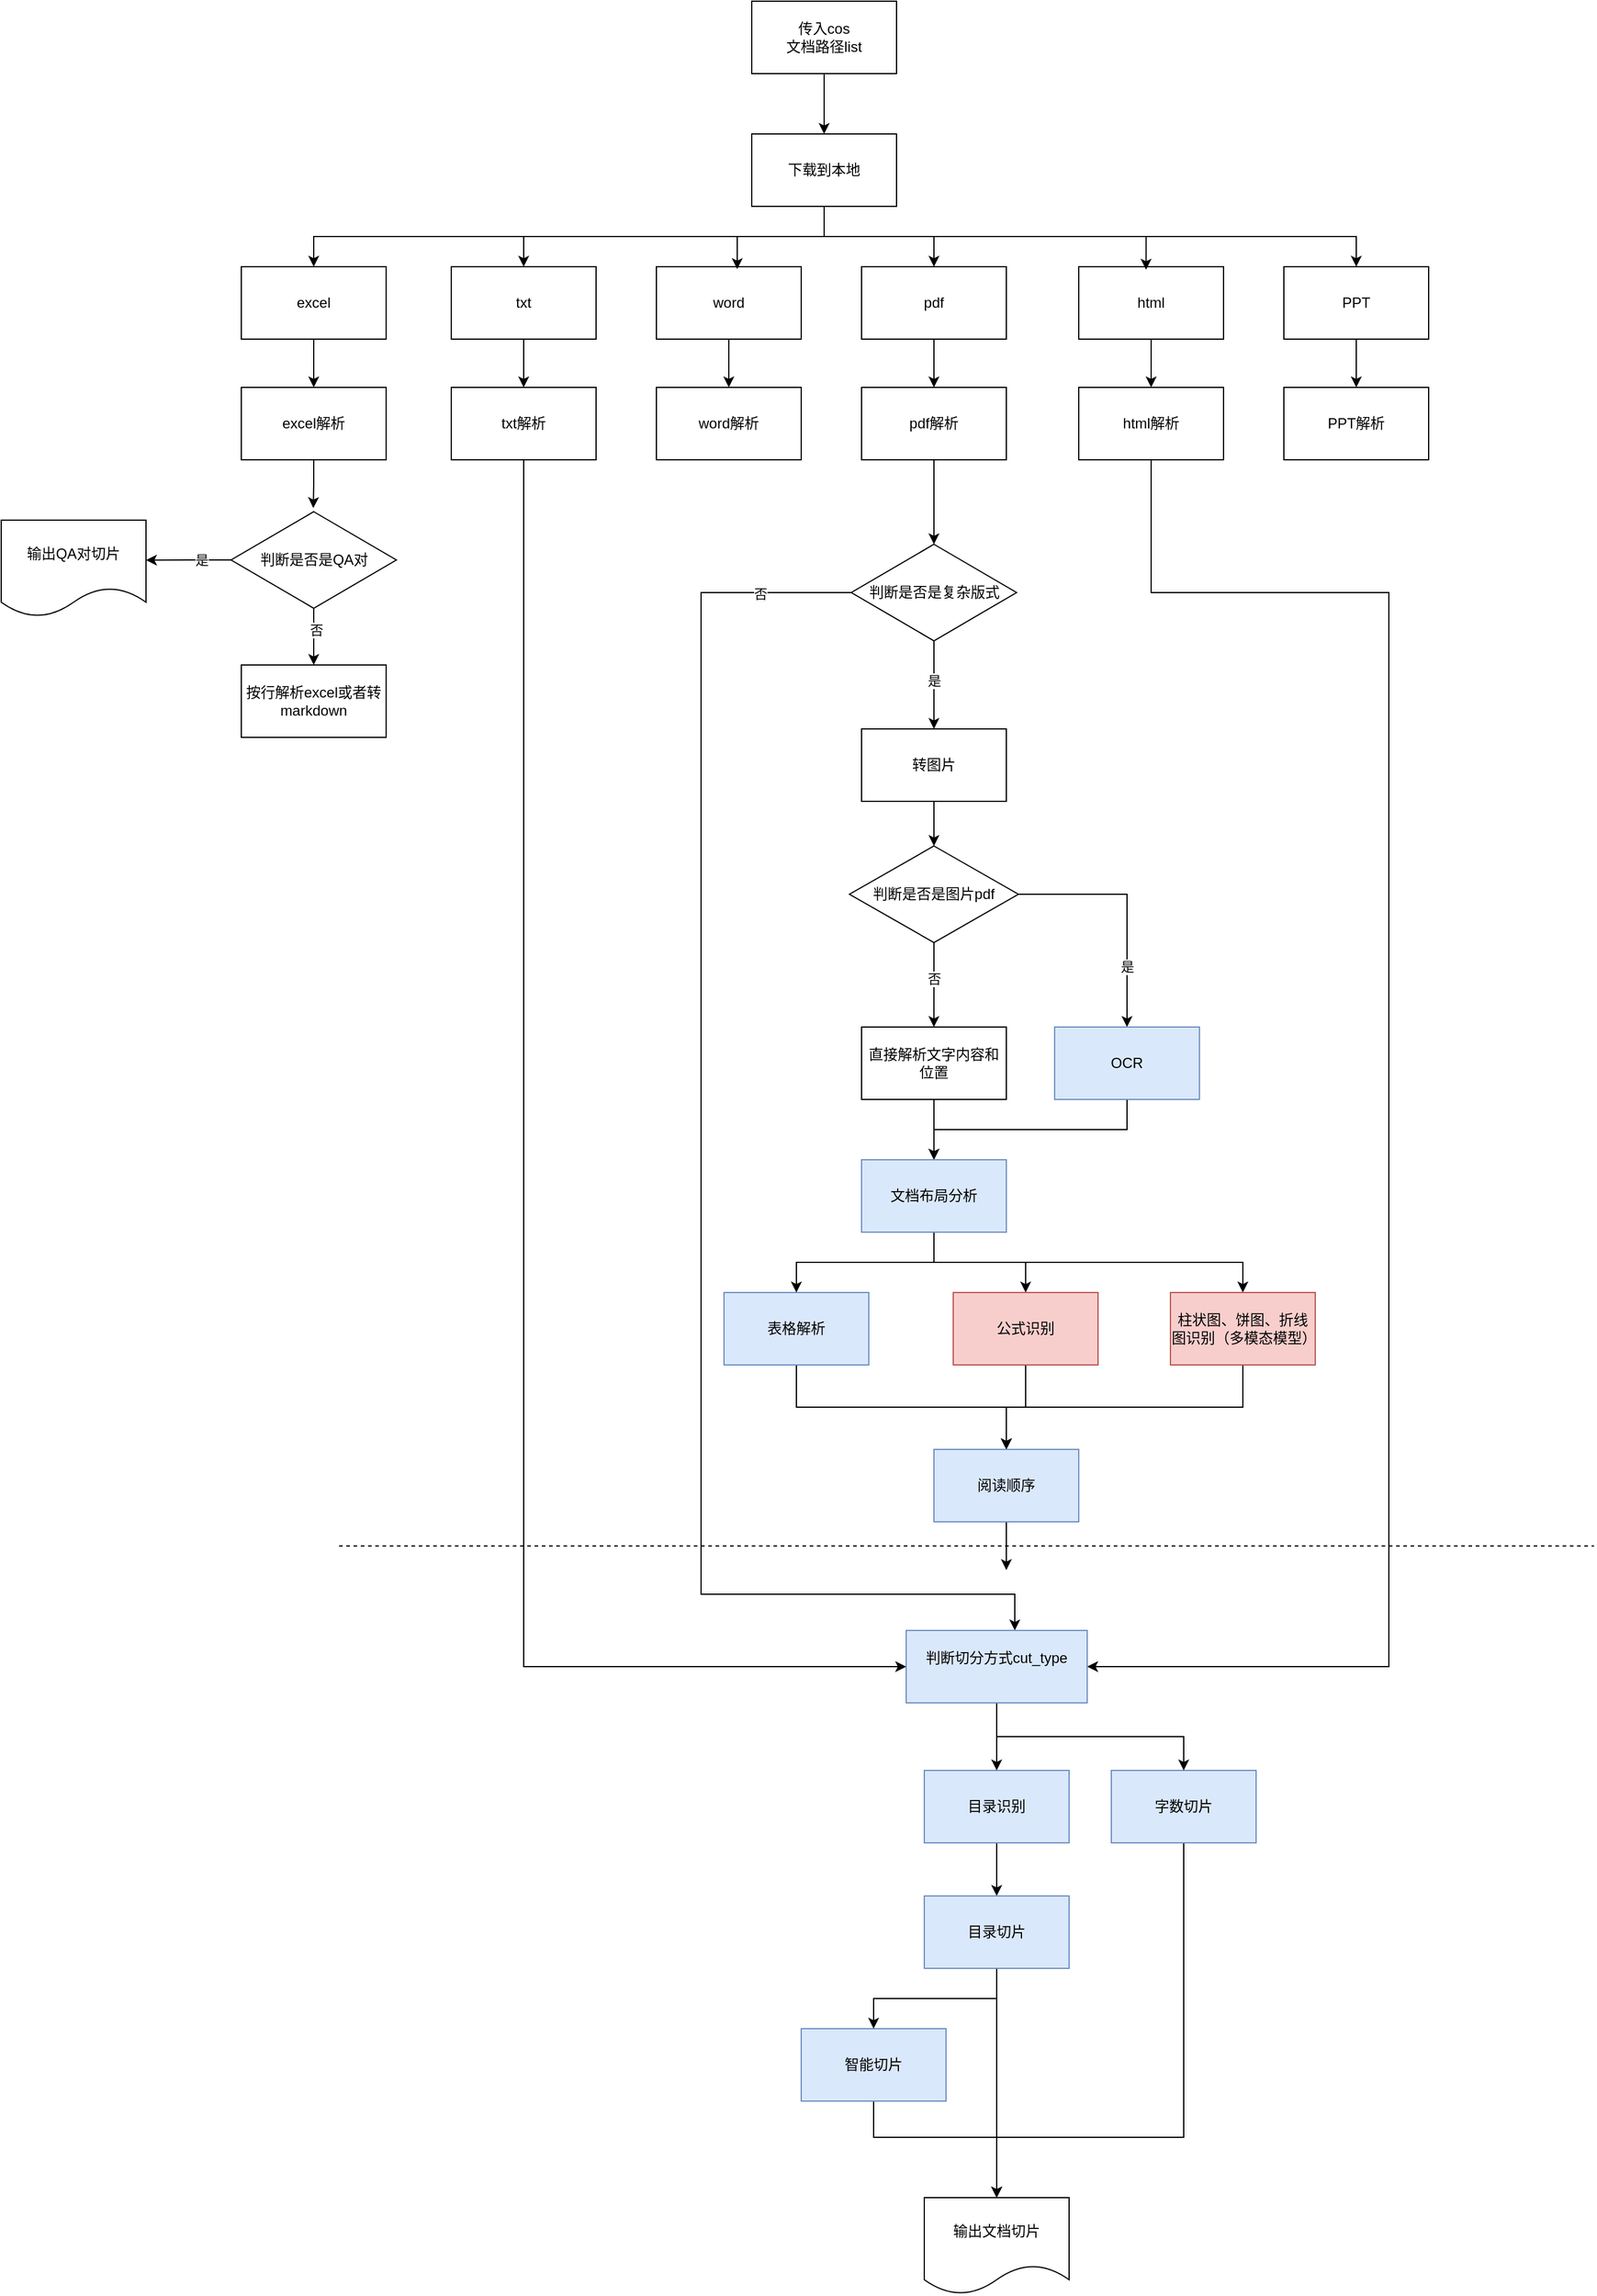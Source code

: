 <mxfile version="24.5.2" type="github">
  <diagram name="Page-1" id="-htA71h1Tr96a3cRQhLy">
    <mxGraphModel dx="2000" dy="1163" grid="1" gridSize="10" guides="1" tooltips="1" connect="1" arrows="1" fold="1" page="1" pageScale="1" pageWidth="1600" pageHeight="2200" math="0" shadow="0">
      <root>
        <mxCell id="0" />
        <mxCell id="1" parent="0" />
        <mxCell id="Ge70wmvIFARKNY7NQ5G--3" style="edgeStyle=orthogonalEdgeStyle;rounded=0;orthogonalLoop=1;jettySize=auto;html=1;exitX=0.5;exitY=1;exitDx=0;exitDy=0;entryX=0.5;entryY=0;entryDx=0;entryDy=0;" parent="1" source="Ge70wmvIFARKNY7NQ5G--1" target="Ge70wmvIFARKNY7NQ5G--2" edge="1">
          <mxGeometry relative="1" as="geometry" />
        </mxCell>
        <mxCell id="Ge70wmvIFARKNY7NQ5G--1" value="传入cos&lt;div&gt;文档路径list&lt;/div&gt;" style="rounded=0;whiteSpace=wrap;html=1;" parent="1" vertex="1">
          <mxGeometry x="782" y="40" width="120" height="60" as="geometry" />
        </mxCell>
        <mxCell id="Ge70wmvIFARKNY7NQ5G--8" style="edgeStyle=orthogonalEdgeStyle;rounded=0;orthogonalLoop=1;jettySize=auto;html=1;exitX=0.5;exitY=1;exitDx=0;exitDy=0;entryX=0.5;entryY=0;entryDx=0;entryDy=0;" parent="1" source="Ge70wmvIFARKNY7NQ5G--2" target="Ge70wmvIFARKNY7NQ5G--6" edge="1">
          <mxGeometry relative="1" as="geometry" />
        </mxCell>
        <mxCell id="Ge70wmvIFARKNY7NQ5G--10" style="edgeStyle=orthogonalEdgeStyle;rounded=0;orthogonalLoop=1;jettySize=auto;html=1;exitX=0.5;exitY=1;exitDx=0;exitDy=0;entryX=0.5;entryY=0;entryDx=0;entryDy=0;" parent="1" source="Ge70wmvIFARKNY7NQ5G--2" target="Ge70wmvIFARKNY7NQ5G--4" edge="1">
          <mxGeometry relative="1" as="geometry" />
        </mxCell>
        <mxCell id="Ge70wmvIFARKNY7NQ5G--16" style="edgeStyle=orthogonalEdgeStyle;rounded=0;orthogonalLoop=1;jettySize=auto;html=1;exitX=0.5;exitY=1;exitDx=0;exitDy=0;entryX=0.5;entryY=0;entryDx=0;entryDy=0;" parent="1" source="Ge70wmvIFARKNY7NQ5G--2" target="Ge70wmvIFARKNY7NQ5G--15" edge="1">
          <mxGeometry relative="1" as="geometry" />
        </mxCell>
        <mxCell id="Ge70wmvIFARKNY7NQ5G--50" style="edgeStyle=orthogonalEdgeStyle;rounded=0;orthogonalLoop=1;jettySize=auto;html=1;exitX=0.5;exitY=1;exitDx=0;exitDy=0;" parent="1" source="Ge70wmvIFARKNY7NQ5G--2" target="Ge70wmvIFARKNY7NQ5G--49" edge="1">
          <mxGeometry relative="1" as="geometry" />
        </mxCell>
        <mxCell id="Ge70wmvIFARKNY7NQ5G--2" value="下载到本地" style="rounded=0;whiteSpace=wrap;html=1;" parent="1" vertex="1">
          <mxGeometry x="782" y="150" width="120" height="60" as="geometry" />
        </mxCell>
        <mxCell id="Ge70wmvIFARKNY7NQ5G--77" style="edgeStyle=orthogonalEdgeStyle;rounded=0;orthogonalLoop=1;jettySize=auto;html=1;exitX=0.5;exitY=1;exitDx=0;exitDy=0;entryX=0.5;entryY=0;entryDx=0;entryDy=0;" parent="1" source="Ge70wmvIFARKNY7NQ5G--4" target="Ge70wmvIFARKNY7NQ5G--76" edge="1">
          <mxGeometry relative="1" as="geometry" />
        </mxCell>
        <mxCell id="Ge70wmvIFARKNY7NQ5G--4" value="txt" style="rounded=0;whiteSpace=wrap;html=1;" parent="1" vertex="1">
          <mxGeometry x="533" y="260" width="120" height="60" as="geometry" />
        </mxCell>
        <mxCell id="Ge70wmvIFARKNY7NQ5G--75" style="edgeStyle=orthogonalEdgeStyle;rounded=0;orthogonalLoop=1;jettySize=auto;html=1;exitX=0.5;exitY=1;exitDx=0;exitDy=0;entryX=0.5;entryY=0;entryDx=0;entryDy=0;" parent="1" source="Ge70wmvIFARKNY7NQ5G--5" target="Ge70wmvIFARKNY7NQ5G--74" edge="1">
          <mxGeometry relative="1" as="geometry" />
        </mxCell>
        <mxCell id="Ge70wmvIFARKNY7NQ5G--5" value="word" style="rounded=0;whiteSpace=wrap;html=1;" parent="1" vertex="1">
          <mxGeometry x="703" y="260" width="120" height="60" as="geometry" />
        </mxCell>
        <mxCell id="ap57k_aDqnlWDVh_8-9U-10" style="edgeStyle=orthogonalEdgeStyle;rounded=0;orthogonalLoop=1;jettySize=auto;html=1;exitX=0.5;exitY=1;exitDx=0;exitDy=0;entryX=0.5;entryY=0;entryDx=0;entryDy=0;" parent="1" source="Ge70wmvIFARKNY7NQ5G--6" target="ap57k_aDqnlWDVh_8-9U-9" edge="1">
          <mxGeometry relative="1" as="geometry" />
        </mxCell>
        <mxCell id="Ge70wmvIFARKNY7NQ5G--6" value="pdf" style="rounded=0;whiteSpace=wrap;html=1;" parent="1" vertex="1">
          <mxGeometry x="873" y="260" width="120" height="60" as="geometry" />
        </mxCell>
        <mxCell id="Ge70wmvIFARKNY7NQ5G--72" style="edgeStyle=orthogonalEdgeStyle;rounded=0;orthogonalLoop=1;jettySize=auto;html=1;exitX=0.5;exitY=1;exitDx=0;exitDy=0;" parent="1" source="Ge70wmvIFARKNY7NQ5G--7" target="Ge70wmvIFARKNY7NQ5G--59" edge="1">
          <mxGeometry relative="1" as="geometry" />
        </mxCell>
        <mxCell id="Ge70wmvIFARKNY7NQ5G--7" value="html" style="rounded=0;whiteSpace=wrap;html=1;" parent="1" vertex="1">
          <mxGeometry x="1053" y="260" width="120" height="60" as="geometry" />
        </mxCell>
        <mxCell id="Ge70wmvIFARKNY7NQ5G--9" style="edgeStyle=orthogonalEdgeStyle;rounded=0;orthogonalLoop=1;jettySize=auto;html=1;exitX=0.5;exitY=1;exitDx=0;exitDy=0;entryX=0.558;entryY=0.033;entryDx=0;entryDy=0;entryPerimeter=0;" parent="1" source="Ge70wmvIFARKNY7NQ5G--2" target="Ge70wmvIFARKNY7NQ5G--5" edge="1">
          <mxGeometry relative="1" as="geometry" />
        </mxCell>
        <mxCell id="Ge70wmvIFARKNY7NQ5G--14" style="edgeStyle=orthogonalEdgeStyle;rounded=0;orthogonalLoop=1;jettySize=auto;html=1;exitX=0.5;exitY=1;exitDx=0;exitDy=0;entryX=0.465;entryY=0.041;entryDx=0;entryDy=0;entryPerimeter=0;" parent="1" source="Ge70wmvIFARKNY7NQ5G--2" target="Ge70wmvIFARKNY7NQ5G--7" edge="1">
          <mxGeometry relative="1" as="geometry" />
        </mxCell>
        <mxCell id="Ge70wmvIFARKNY7NQ5G--73" style="edgeStyle=orthogonalEdgeStyle;rounded=0;orthogonalLoop=1;jettySize=auto;html=1;exitX=0.5;exitY=1;exitDx=0;exitDy=0;entryX=0.5;entryY=0;entryDx=0;entryDy=0;" parent="1" source="Ge70wmvIFARKNY7NQ5G--15" target="Ge70wmvIFARKNY7NQ5G--60" edge="1">
          <mxGeometry relative="1" as="geometry" />
        </mxCell>
        <mxCell id="Ge70wmvIFARKNY7NQ5G--15" value="PPT" style="rounded=0;whiteSpace=wrap;html=1;" parent="1" vertex="1">
          <mxGeometry x="1223" y="260" width="120" height="60" as="geometry" />
        </mxCell>
        <mxCell id="Ge70wmvIFARKNY7NQ5G--81" style="edgeStyle=orthogonalEdgeStyle;rounded=0;orthogonalLoop=1;jettySize=auto;html=1;exitX=0.5;exitY=1;exitDx=0;exitDy=0;entryX=0.5;entryY=0;entryDx=0;entryDy=0;" parent="1" source="Ge70wmvIFARKNY7NQ5G--22" target="Ge70wmvIFARKNY7NQ5G--78" edge="1">
          <mxGeometry relative="1" as="geometry" />
        </mxCell>
        <mxCell id="Ge70wmvIFARKNY7NQ5G--22" value="表格解析" style="rounded=0;whiteSpace=wrap;html=1;fillColor=#dae8fc;strokeColor=#6c8ebf;" parent="1" vertex="1">
          <mxGeometry x="759" y="1110" width="120" height="60" as="geometry" />
        </mxCell>
        <mxCell id="Ge70wmvIFARKNY7NQ5G--36" style="edgeStyle=orthogonalEdgeStyle;rounded=0;orthogonalLoop=1;jettySize=auto;html=1;exitX=0.5;exitY=1;exitDx=0;exitDy=0;entryX=0.5;entryY=0;entryDx=0;entryDy=0;" parent="1" source="Ge70wmvIFARKNY7NQ5G--24" target="Ge70wmvIFARKNY7NQ5G--35" edge="1">
          <mxGeometry relative="1" as="geometry" />
        </mxCell>
        <mxCell id="Ge70wmvIFARKNY7NQ5G--24" value="转图片" style="rounded=0;whiteSpace=wrap;html=1;" parent="1" vertex="1">
          <mxGeometry x="873" y="643" width="120" height="60" as="geometry" />
        </mxCell>
        <mxCell id="Ge70wmvIFARKNY7NQ5G--40" style="edgeStyle=orthogonalEdgeStyle;rounded=0;orthogonalLoop=1;jettySize=auto;html=1;exitX=1;exitY=0.5;exitDx=0;exitDy=0;" parent="1" source="Ge70wmvIFARKNY7NQ5G--35" target="Ge70wmvIFARKNY7NQ5G--39" edge="1">
          <mxGeometry relative="1" as="geometry" />
        </mxCell>
        <mxCell id="Ge70wmvIFARKNY7NQ5G--41" value="是" style="edgeLabel;html=1;align=center;verticalAlign=middle;resizable=0;points=[];" parent="Ge70wmvIFARKNY7NQ5G--40" vertex="1" connectable="0">
          <mxGeometry x="-0.051" relative="1" as="geometry">
            <mxPoint y="55" as="offset" />
          </mxGeometry>
        </mxCell>
        <mxCell id="Ge70wmvIFARKNY7NQ5G--42" style="edgeStyle=orthogonalEdgeStyle;rounded=0;orthogonalLoop=1;jettySize=auto;html=1;exitX=0.5;exitY=1;exitDx=0;exitDy=0;" parent="1" source="Ge70wmvIFARKNY7NQ5G--35" edge="1">
          <mxGeometry relative="1" as="geometry">
            <mxPoint x="932.966" y="890" as="targetPoint" />
          </mxGeometry>
        </mxCell>
        <mxCell id="Ge70wmvIFARKNY7NQ5G--44" value="否" style="edgeLabel;html=1;align=center;verticalAlign=middle;resizable=0;points=[];" parent="Ge70wmvIFARKNY7NQ5G--42" vertex="1" connectable="0">
          <mxGeometry x="-0.225" y="2" relative="1" as="geometry">
            <mxPoint x="-2" y="2" as="offset" />
          </mxGeometry>
        </mxCell>
        <mxCell id="Ge70wmvIFARKNY7NQ5G--35" value="判断是否是图片pdf" style="rhombus;whiteSpace=wrap;html=1;" parent="1" vertex="1">
          <mxGeometry x="863" y="740" width="140" height="80" as="geometry" />
        </mxCell>
        <mxCell id="Ge70wmvIFARKNY7NQ5G--47" style="edgeStyle=orthogonalEdgeStyle;rounded=0;orthogonalLoop=1;jettySize=auto;html=1;exitX=0.5;exitY=1;exitDx=0;exitDy=0;entryX=0.5;entryY=0;entryDx=0;entryDy=0;" parent="1" source="Ge70wmvIFARKNY7NQ5G--39" target="Ge70wmvIFARKNY7NQ5G--45" edge="1">
          <mxGeometry relative="1" as="geometry" />
        </mxCell>
        <mxCell id="Ge70wmvIFARKNY7NQ5G--39" value="OCR" style="rounded=0;whiteSpace=wrap;html=1;fillColor=#dae8fc;strokeColor=#6c8ebf;" parent="1" vertex="1">
          <mxGeometry x="1033" y="890" width="120" height="60" as="geometry" />
        </mxCell>
        <mxCell id="Ge70wmvIFARKNY7NQ5G--46" style="edgeStyle=orthogonalEdgeStyle;rounded=0;orthogonalLoop=1;jettySize=auto;html=1;exitX=0.5;exitY=1;exitDx=0;exitDy=0;" parent="1" source="Ge70wmvIFARKNY7NQ5G--43" target="Ge70wmvIFARKNY7NQ5G--45" edge="1">
          <mxGeometry relative="1" as="geometry" />
        </mxCell>
        <mxCell id="Ge70wmvIFARKNY7NQ5G--43" value="直接解析文字内容和位置" style="rounded=0;whiteSpace=wrap;html=1;" parent="1" vertex="1">
          <mxGeometry x="873" y="890" width="120" height="60" as="geometry" />
        </mxCell>
        <mxCell id="Ge70wmvIFARKNY7NQ5G--48" style="edgeStyle=orthogonalEdgeStyle;rounded=0;orthogonalLoop=1;jettySize=auto;html=1;exitX=0.5;exitY=1;exitDx=0;exitDy=0;entryX=0.5;entryY=0;entryDx=0;entryDy=0;" parent="1" source="Ge70wmvIFARKNY7NQ5G--45" target="Ge70wmvIFARKNY7NQ5G--22" edge="1">
          <mxGeometry relative="1" as="geometry" />
        </mxCell>
        <mxCell id="Ge70wmvIFARKNY7NQ5G--52" style="edgeStyle=orthogonalEdgeStyle;rounded=0;orthogonalLoop=1;jettySize=auto;html=1;exitX=0.5;exitY=1;exitDx=0;exitDy=0;entryX=0.5;entryY=0;entryDx=0;entryDy=0;" parent="1" source="Ge70wmvIFARKNY7NQ5G--45" target="Ge70wmvIFARKNY7NQ5G--51" edge="1">
          <mxGeometry relative="1" as="geometry" />
        </mxCell>
        <mxCell id="Ge70wmvIFARKNY7NQ5G--54" style="edgeStyle=orthogonalEdgeStyle;rounded=0;orthogonalLoop=1;jettySize=auto;html=1;exitX=0.5;exitY=1;exitDx=0;exitDy=0;entryX=0.5;entryY=0;entryDx=0;entryDy=0;" parent="1" source="Ge70wmvIFARKNY7NQ5G--45" target="Ge70wmvIFARKNY7NQ5G--53" edge="1">
          <mxGeometry relative="1" as="geometry" />
        </mxCell>
        <mxCell id="Ge70wmvIFARKNY7NQ5G--45" value="文档布局分析" style="rounded=0;whiteSpace=wrap;html=1;fillColor=#dae8fc;strokeColor=#6c8ebf;" parent="1" vertex="1">
          <mxGeometry x="873" y="1000" width="120" height="60" as="geometry" />
        </mxCell>
        <mxCell id="Ge70wmvIFARKNY7NQ5G--65" style="edgeStyle=orthogonalEdgeStyle;rounded=0;orthogonalLoop=1;jettySize=auto;html=1;exitX=0.5;exitY=1;exitDx=0;exitDy=0;entryX=0.5;entryY=0;entryDx=0;entryDy=0;" parent="1" source="Ge70wmvIFARKNY7NQ5G--49" target="Ge70wmvIFARKNY7NQ5G--63" edge="1">
          <mxGeometry relative="1" as="geometry" />
        </mxCell>
        <mxCell id="Ge70wmvIFARKNY7NQ5G--49" value="excel" style="rounded=0;whiteSpace=wrap;html=1;" parent="1" vertex="1">
          <mxGeometry x="359" y="260" width="120" height="60" as="geometry" />
        </mxCell>
        <mxCell id="Ge70wmvIFARKNY7NQ5G--80" style="edgeStyle=orthogonalEdgeStyle;rounded=0;orthogonalLoop=1;jettySize=auto;html=1;exitX=0.5;exitY=1;exitDx=0;exitDy=0;entryX=0.5;entryY=0;entryDx=0;entryDy=0;" parent="1" source="Ge70wmvIFARKNY7NQ5G--51" target="Ge70wmvIFARKNY7NQ5G--78" edge="1">
          <mxGeometry relative="1" as="geometry" />
        </mxCell>
        <mxCell id="Ge70wmvIFARKNY7NQ5G--51" value="公式识别" style="rounded=0;whiteSpace=wrap;html=1;fillColor=#f8cecc;strokeColor=#b85450;" parent="1" vertex="1">
          <mxGeometry x="949" y="1110" width="120" height="60" as="geometry" />
        </mxCell>
        <mxCell id="Ge70wmvIFARKNY7NQ5G--82" style="edgeStyle=orthogonalEdgeStyle;rounded=0;orthogonalLoop=1;jettySize=auto;html=1;exitX=0.5;exitY=1;exitDx=0;exitDy=0;entryX=0.5;entryY=0;entryDx=0;entryDy=0;" parent="1" source="Ge70wmvIFARKNY7NQ5G--53" target="Ge70wmvIFARKNY7NQ5G--78" edge="1">
          <mxGeometry relative="1" as="geometry" />
        </mxCell>
        <mxCell id="Ge70wmvIFARKNY7NQ5G--53" value="柱状图、饼图、折线图识别（多模态模型）" style="rounded=0;whiteSpace=wrap;html=1;fillColor=#f8cecc;strokeColor=#b85450;" parent="1" vertex="1">
          <mxGeometry x="1129" y="1110" width="120" height="60" as="geometry" />
        </mxCell>
        <mxCell id="Ge70wmvIFARKNY7NQ5G--62" style="edgeStyle=orthogonalEdgeStyle;rounded=0;orthogonalLoop=1;jettySize=auto;html=1;exitX=0;exitY=0.5;exitDx=0;exitDy=0;" parent="1" source="Ge70wmvIFARKNY7NQ5G--57" edge="1">
          <mxGeometry relative="1" as="geometry">
            <mxPoint x="280" y="503.105" as="targetPoint" />
          </mxGeometry>
        </mxCell>
        <mxCell id="Ge70wmvIFARKNY7NQ5G--66" value="是" style="edgeLabel;html=1;align=center;verticalAlign=middle;resizable=0;points=[];" parent="Ge70wmvIFARKNY7NQ5G--62" vertex="1" connectable="0">
          <mxGeometry x="-0.31" relative="1" as="geometry">
            <mxPoint as="offset" />
          </mxGeometry>
        </mxCell>
        <mxCell id="ap57k_aDqnlWDVh_8-9U-3" style="edgeStyle=orthogonalEdgeStyle;rounded=0;orthogonalLoop=1;jettySize=auto;html=1;exitX=0.5;exitY=1;exitDx=0;exitDy=0;entryX=0.5;entryY=0;entryDx=0;entryDy=0;" parent="1" source="Ge70wmvIFARKNY7NQ5G--57" target="ap57k_aDqnlWDVh_8-9U-2" edge="1">
          <mxGeometry relative="1" as="geometry" />
        </mxCell>
        <mxCell id="ap57k_aDqnlWDVh_8-9U-4" value="否" style="edgeLabel;html=1;align=center;verticalAlign=middle;resizable=0;points=[];" parent="ap57k_aDqnlWDVh_8-9U-3" vertex="1" connectable="0">
          <mxGeometry x="-0.251" y="2" relative="1" as="geometry">
            <mxPoint as="offset" />
          </mxGeometry>
        </mxCell>
        <mxCell id="Ge70wmvIFARKNY7NQ5G--57" value="判断是否是QA对" style="rhombus;whiteSpace=wrap;html=1;" parent="1" vertex="1">
          <mxGeometry x="350.5" y="463" width="137" height="80" as="geometry" />
        </mxCell>
        <mxCell id="vYcKDnQuyrOqiumXNDQ5-4" style="edgeStyle=orthogonalEdgeStyle;rounded=0;orthogonalLoop=1;jettySize=auto;html=1;exitX=0.5;exitY=1;exitDx=0;exitDy=0;entryX=1;entryY=0.5;entryDx=0;entryDy=0;" edge="1" parent="1" source="Ge70wmvIFARKNY7NQ5G--59" target="vYcKDnQuyrOqiumXNDQ5-1">
          <mxGeometry relative="1" as="geometry">
            <Array as="points">
              <mxPoint x="1113" y="530" />
              <mxPoint x="1310" y="530" />
              <mxPoint x="1310" y="1420" />
            </Array>
          </mxGeometry>
        </mxCell>
        <mxCell id="Ge70wmvIFARKNY7NQ5G--59" value="html解析" style="rounded=0;whiteSpace=wrap;html=1;" parent="1" vertex="1">
          <mxGeometry x="1053" y="360" width="120" height="60" as="geometry" />
        </mxCell>
        <mxCell id="Ge70wmvIFARKNY7NQ5G--60" value="PPT解析" style="rounded=0;whiteSpace=wrap;html=1;" parent="1" vertex="1">
          <mxGeometry x="1223" y="360" width="120" height="60" as="geometry" />
        </mxCell>
        <mxCell id="Ge70wmvIFARKNY7NQ5G--64" style="edgeStyle=orthogonalEdgeStyle;rounded=0;orthogonalLoop=1;jettySize=auto;html=1;exitX=0.5;exitY=1;exitDx=0;exitDy=0;" parent="1" source="Ge70wmvIFARKNY7NQ5G--63" edge="1">
          <mxGeometry relative="1" as="geometry">
            <mxPoint x="418.632" y="460" as="targetPoint" />
          </mxGeometry>
        </mxCell>
        <mxCell id="Ge70wmvIFARKNY7NQ5G--63" value="excel解析" style="rounded=0;whiteSpace=wrap;html=1;" parent="1" vertex="1">
          <mxGeometry x="359" y="360" width="120" height="60" as="geometry" />
        </mxCell>
        <mxCell id="Ge70wmvIFARKNY7NQ5G--67" value="输出QA对切片" style="shape=document;whiteSpace=wrap;html=1;boundedLbl=1;" parent="1" vertex="1">
          <mxGeometry x="160" y="470" width="120" height="80" as="geometry" />
        </mxCell>
        <mxCell id="Ge70wmvIFARKNY7NQ5G--74" value="word解析" style="rounded=0;whiteSpace=wrap;html=1;" parent="1" vertex="1">
          <mxGeometry x="703" y="360" width="120" height="60" as="geometry" />
        </mxCell>
        <mxCell id="vYcKDnQuyrOqiumXNDQ5-3" style="edgeStyle=orthogonalEdgeStyle;rounded=0;orthogonalLoop=1;jettySize=auto;html=1;exitX=0.5;exitY=1;exitDx=0;exitDy=0;entryX=0;entryY=0.5;entryDx=0;entryDy=0;" edge="1" parent="1" source="Ge70wmvIFARKNY7NQ5G--76" target="vYcKDnQuyrOqiumXNDQ5-1">
          <mxGeometry relative="1" as="geometry" />
        </mxCell>
        <mxCell id="Ge70wmvIFARKNY7NQ5G--76" value="txt解析" style="rounded=0;whiteSpace=wrap;html=1;" parent="1" vertex="1">
          <mxGeometry x="533" y="360" width="120" height="60" as="geometry" />
        </mxCell>
        <mxCell id="Ge70wmvIFARKNY7NQ5G--86" style="edgeStyle=orthogonalEdgeStyle;rounded=0;orthogonalLoop=1;jettySize=auto;html=1;exitX=0.5;exitY=1;exitDx=0;exitDy=0;" parent="1" source="Ge70wmvIFARKNY7NQ5G--78" edge="1">
          <mxGeometry relative="1" as="geometry">
            <mxPoint x="993" y="1340" as="targetPoint" />
          </mxGeometry>
        </mxCell>
        <mxCell id="Ge70wmvIFARKNY7NQ5G--78" value="阅读顺序" style="rounded=0;whiteSpace=wrap;html=1;fillColor=#dae8fc;strokeColor=#6c8ebf;" parent="1" vertex="1">
          <mxGeometry x="933" y="1240" width="120" height="60" as="geometry" />
        </mxCell>
        <mxCell id="Ed-SQ-rJw5sSF_kBK3eb-5" style="edgeStyle=orthogonalEdgeStyle;rounded=0;orthogonalLoop=1;jettySize=auto;html=1;exitX=0.5;exitY=1;exitDx=0;exitDy=0;entryX=0.5;entryY=0;entryDx=0;entryDy=0;" parent="1" source="bkaWk2kcNXf5rJIzgJEL-1" target="Ed-SQ-rJw5sSF_kBK3eb-3" edge="1">
          <mxGeometry relative="1" as="geometry" />
        </mxCell>
        <mxCell id="bkaWk2kcNXf5rJIzgJEL-1" value="目录识别" style="rounded=0;whiteSpace=wrap;html=1;fillColor=#dae8fc;strokeColor=#6c8ebf;" parent="1" vertex="1">
          <mxGeometry x="925" y="1506" width="120" height="60" as="geometry" />
        </mxCell>
        <mxCell id="vYcKDnQuyrOqiumXNDQ5-13" style="edgeStyle=orthogonalEdgeStyle;rounded=0;orthogonalLoop=1;jettySize=auto;html=1;exitX=0.5;exitY=1;exitDx=0;exitDy=0;entryX=0.5;entryY=0;entryDx=0;entryDy=0;" edge="1" parent="1" source="Ed-SQ-rJw5sSF_kBK3eb-1" target="oZNvyWcUuNIZvkObHdWT-1">
          <mxGeometry relative="1" as="geometry">
            <Array as="points">
              <mxPoint x="883" y="1810" />
              <mxPoint x="985" y="1810" />
            </Array>
          </mxGeometry>
        </mxCell>
        <mxCell id="Ed-SQ-rJw5sSF_kBK3eb-1" value="智能切片" style="rounded=0;whiteSpace=wrap;html=1;fillColor=#dae8fc;strokeColor=#6c8ebf;" parent="1" vertex="1">
          <mxGeometry x="823" y="1720" width="120" height="60" as="geometry" />
        </mxCell>
        <mxCell id="vYcKDnQuyrOqiumXNDQ5-10" style="edgeStyle=orthogonalEdgeStyle;rounded=0;orthogonalLoop=1;jettySize=auto;html=1;exitX=0.5;exitY=1;exitDx=0;exitDy=0;entryX=0.5;entryY=0;entryDx=0;entryDy=0;" edge="1" parent="1" source="Ed-SQ-rJw5sSF_kBK3eb-3" target="Ed-SQ-rJw5sSF_kBK3eb-1">
          <mxGeometry relative="1" as="geometry" />
        </mxCell>
        <mxCell id="vYcKDnQuyrOqiumXNDQ5-12" style="edgeStyle=orthogonalEdgeStyle;rounded=0;orthogonalLoop=1;jettySize=auto;html=1;exitX=0.5;exitY=1;exitDx=0;exitDy=0;entryX=0.5;entryY=0;entryDx=0;entryDy=0;" edge="1" parent="1" source="Ed-SQ-rJw5sSF_kBK3eb-3" target="oZNvyWcUuNIZvkObHdWT-1">
          <mxGeometry relative="1" as="geometry" />
        </mxCell>
        <mxCell id="Ed-SQ-rJw5sSF_kBK3eb-3" value="目录切片" style="rounded=0;whiteSpace=wrap;html=1;fillColor=#dae8fc;strokeColor=#6c8ebf;" parent="1" vertex="1">
          <mxGeometry x="925" y="1610" width="120" height="60" as="geometry" />
        </mxCell>
        <mxCell id="oZNvyWcUuNIZvkObHdWT-7" style="edgeStyle=orthogonalEdgeStyle;rounded=0;orthogonalLoop=1;jettySize=auto;html=1;exitX=0.5;exitY=1;exitDx=0;exitDy=0;entryX=0.5;entryY=0;entryDx=0;entryDy=0;" parent="1" source="Ed-SQ-rJw5sSF_kBK3eb-4" target="oZNvyWcUuNIZvkObHdWT-1" edge="1">
          <mxGeometry relative="1" as="geometry">
            <Array as="points">
              <mxPoint x="1140" y="1810" />
              <mxPoint x="985" y="1810" />
            </Array>
          </mxGeometry>
        </mxCell>
        <mxCell id="Ed-SQ-rJw5sSF_kBK3eb-4" value="字数切片" style="rounded=0;whiteSpace=wrap;html=1;fillColor=#dae8fc;strokeColor=#6c8ebf;" parent="1" vertex="1">
          <mxGeometry x="1080" y="1506" width="120" height="60" as="geometry" />
        </mxCell>
        <mxCell id="oZNvyWcUuNIZvkObHdWT-1" value="输出文档切片" style="shape=document;whiteSpace=wrap;html=1;boundedLbl=1;" parent="1" vertex="1">
          <mxGeometry x="925" y="1860" width="120" height="80" as="geometry" />
        </mxCell>
        <mxCell id="ap57k_aDqnlWDVh_8-9U-2" value="按行解析excel或者转markdown" style="rounded=0;whiteSpace=wrap;html=1;" parent="1" vertex="1">
          <mxGeometry x="359" y="590" width="120" height="60" as="geometry" />
        </mxCell>
        <mxCell id="ap57k_aDqnlWDVh_8-9U-6" value="" style="endArrow=none;dashed=1;html=1;rounded=0;" parent="1" edge="1">
          <mxGeometry width="50" height="50" relative="1" as="geometry">
            <mxPoint x="440" y="1320" as="sourcePoint" />
            <mxPoint x="1480" y="1320" as="targetPoint" />
          </mxGeometry>
        </mxCell>
        <mxCell id="ap57k_aDqnlWDVh_8-9U-19" style="edgeStyle=orthogonalEdgeStyle;rounded=0;orthogonalLoop=1;jettySize=auto;html=1;exitX=0.5;exitY=1;exitDx=0;exitDy=0;entryX=0.5;entryY=0;entryDx=0;entryDy=0;" parent="1" source="ap57k_aDqnlWDVh_8-9U-9" target="ap57k_aDqnlWDVh_8-9U-11" edge="1">
          <mxGeometry relative="1" as="geometry" />
        </mxCell>
        <mxCell id="ap57k_aDqnlWDVh_8-9U-9" value="pdf解析" style="rounded=0;whiteSpace=wrap;html=1;" parent="1" vertex="1">
          <mxGeometry x="873" y="360" width="120" height="60" as="geometry" />
        </mxCell>
        <mxCell id="ap57k_aDqnlWDVh_8-9U-12" style="edgeStyle=orthogonalEdgeStyle;rounded=0;orthogonalLoop=1;jettySize=auto;html=1;exitX=0;exitY=0.5;exitDx=0;exitDy=0;" parent="1" source="ap57k_aDqnlWDVh_8-9U-11" edge="1" target="vYcKDnQuyrOqiumXNDQ5-1">
          <mxGeometry relative="1" as="geometry">
            <mxPoint x="863" y="520" as="sourcePoint" />
            <mxPoint x="933" y="1360" as="targetPoint" />
            <Array as="points">
              <mxPoint x="740" y="530" />
              <mxPoint x="740" y="1360" />
              <mxPoint x="1000" y="1360" />
            </Array>
          </mxGeometry>
        </mxCell>
        <mxCell id="ap57k_aDqnlWDVh_8-9U-17" value="否" style="edgeLabel;html=1;align=center;verticalAlign=middle;resizable=0;points=[];" parent="ap57k_aDqnlWDVh_8-9U-12" vertex="1" connectable="0">
          <mxGeometry x="-0.878" y="1" relative="1" as="geometry">
            <mxPoint as="offset" />
          </mxGeometry>
        </mxCell>
        <mxCell id="ap57k_aDqnlWDVh_8-9U-18" style="edgeStyle=orthogonalEdgeStyle;rounded=0;orthogonalLoop=1;jettySize=auto;html=1;exitX=0.5;exitY=1;exitDx=0;exitDy=0;entryX=0.5;entryY=0;entryDx=0;entryDy=0;" parent="1" source="ap57k_aDqnlWDVh_8-9U-11" target="Ge70wmvIFARKNY7NQ5G--24" edge="1">
          <mxGeometry relative="1" as="geometry" />
        </mxCell>
        <mxCell id="ap57k_aDqnlWDVh_8-9U-21" value="是" style="edgeLabel;html=1;align=center;verticalAlign=middle;resizable=0;points=[];" parent="ap57k_aDqnlWDVh_8-9U-18" vertex="1" connectable="0">
          <mxGeometry x="-0.11" relative="1" as="geometry">
            <mxPoint as="offset" />
          </mxGeometry>
        </mxCell>
        <mxCell id="ap57k_aDqnlWDVh_8-9U-11" value="判断是否是复杂版式" style="rhombus;whiteSpace=wrap;html=1;" parent="1" vertex="1">
          <mxGeometry x="864.5" y="490" width="137" height="80" as="geometry" />
        </mxCell>
        <mxCell id="vYcKDnQuyrOqiumXNDQ5-8" style="edgeStyle=orthogonalEdgeStyle;rounded=0;orthogonalLoop=1;jettySize=auto;html=1;exitX=0.5;exitY=1;exitDx=0;exitDy=0;entryX=0.5;entryY=0;entryDx=0;entryDy=0;" edge="1" parent="1" source="vYcKDnQuyrOqiumXNDQ5-1" target="bkaWk2kcNXf5rJIzgJEL-1">
          <mxGeometry relative="1" as="geometry" />
        </mxCell>
        <mxCell id="vYcKDnQuyrOqiumXNDQ5-9" style="edgeStyle=orthogonalEdgeStyle;rounded=0;orthogonalLoop=1;jettySize=auto;html=1;exitX=0.5;exitY=1;exitDx=0;exitDy=0;entryX=0.5;entryY=0;entryDx=0;entryDy=0;" edge="1" parent="1" source="vYcKDnQuyrOqiumXNDQ5-1" target="Ed-SQ-rJw5sSF_kBK3eb-4">
          <mxGeometry relative="1" as="geometry" />
        </mxCell>
        <mxCell id="vYcKDnQuyrOqiumXNDQ5-1" value="判断切分方式cut_type&lt;div&gt;&lt;br&gt;&lt;/div&gt;" style="rounded=0;whiteSpace=wrap;html=1;fillColor=#dae8fc;strokeColor=#6c8ebf;" vertex="1" parent="1">
          <mxGeometry x="910" y="1390" width="150" height="60" as="geometry" />
        </mxCell>
      </root>
    </mxGraphModel>
  </diagram>
</mxfile>
